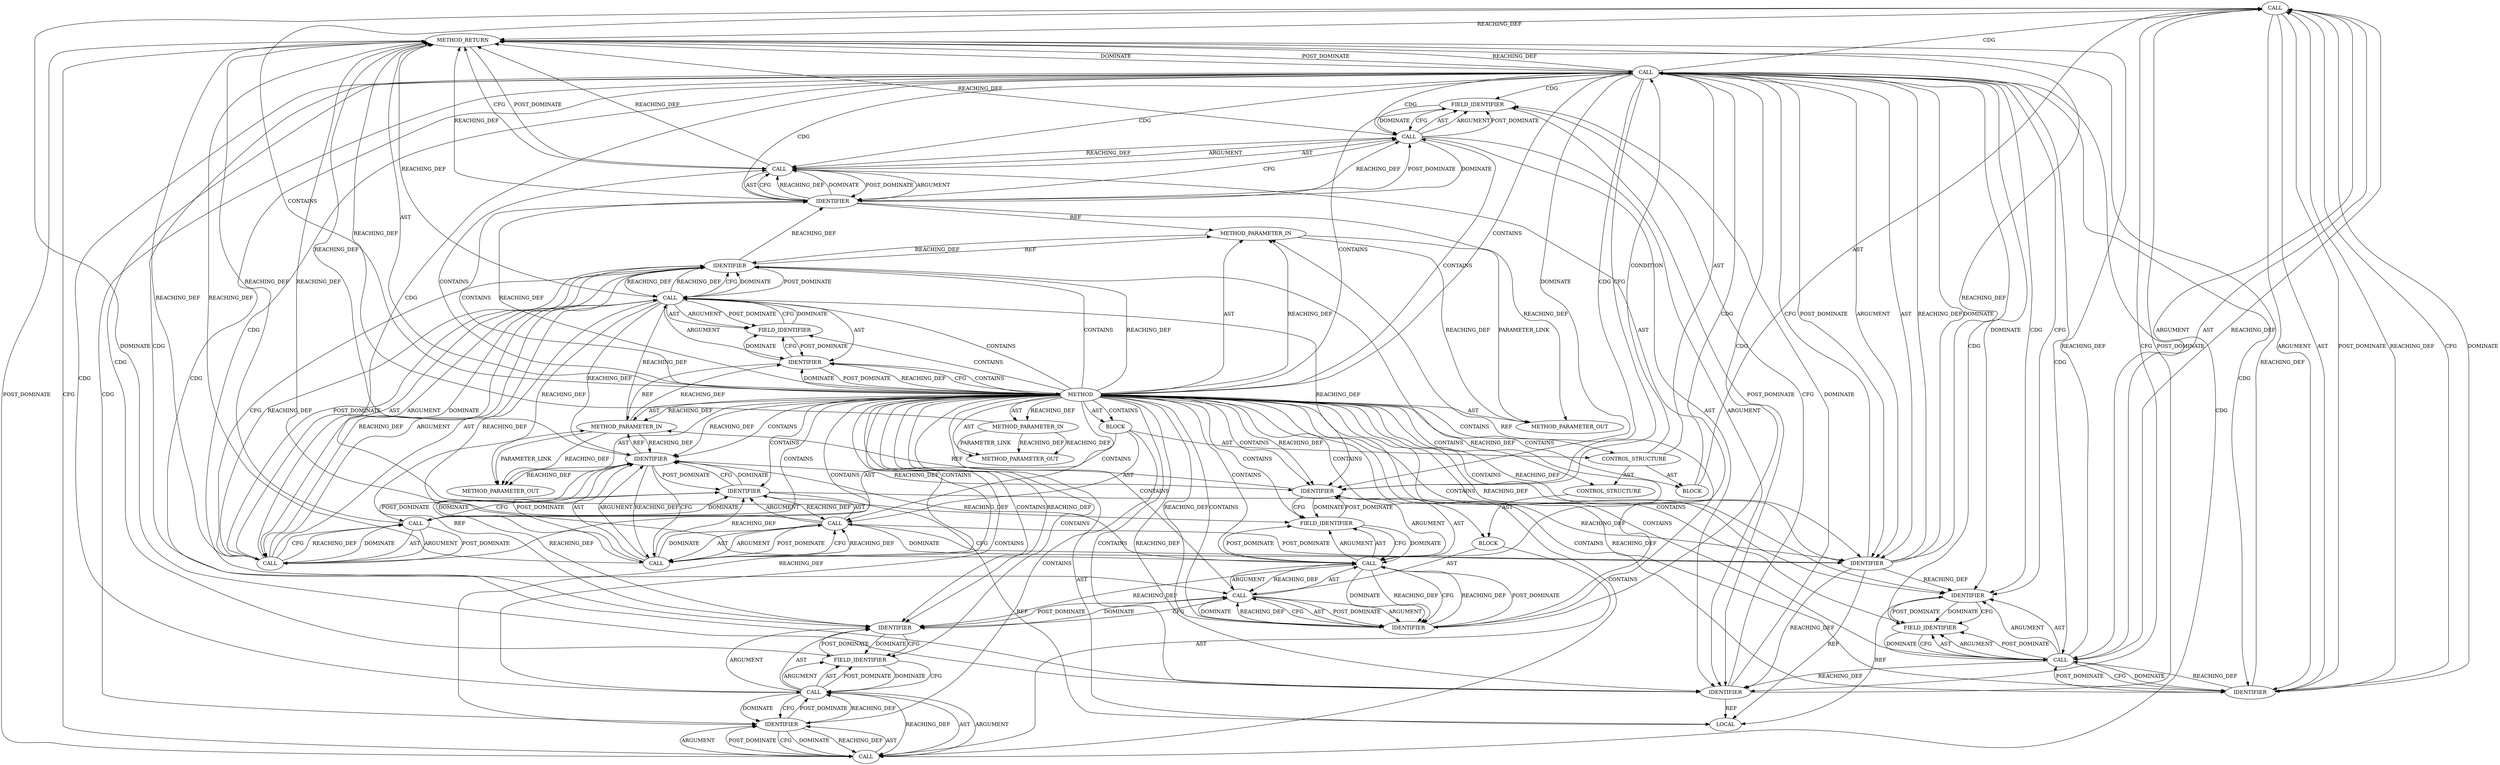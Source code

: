 digraph {
  8050 [label=CALL ORDER=1 ARGUMENT_INDEX=-1 CODE="ctx->sk_write_space = write_space" COLUMN_NUMBER=3 METHOD_FULL_NAME="<operator>.assignment" LINE_NUMBER=980 TYPE_FULL_NAME="<empty>" DISPATCH_TYPE="STATIC_DISPATCH" SIGNATURE="" NAME="<operator>.assignment"]
  8035 [label=LOCAL ORDER=1 CODE="struct tls_context* ctx" COLUMN_NUMBER=21 LINE_NUMBER=974 TYPE_FULL_NAME="tls_context*" NAME="ctx"]
  8034 [label=BLOCK ORDER=4 ARGUMENT_INDEX=-1 CODE="{
	struct tls_context *ctx;

	WARN_ON_ONCE(sk->sk_prot == p);

	ctx = tls_get_ctx(sk);
	if (likely(ctx)) {
		ctx->sk_write_space = write_space;
		ctx->sk_proto = p;
	} else {
		/* Pairs with lockless read in sk_clone_lock(). */
		WRITE_ONCE(sk->sk_prot, p);
		sk->sk_write_space = write_space;
	}
}" COLUMN_NUMBER=1 LINE_NUMBER=973 TYPE_FULL_NAME="void"]
  8046 [label=CONTROL_STRUCTURE CONTROL_STRUCTURE_TYPE="IF" ORDER=4 PARSER_TYPE_NAME="CASTIfStatement" ARGUMENT_INDEX=-1 CODE="if (likely(ctx))" COLUMN_NUMBER=2 LINE_NUMBER=979]
  8062 [label=CALL ORDER=1 ARGUMENT_INDEX=-1 CODE="WRITE_ONCE(sk->sk_prot, p)" COLUMN_NUMBER=3 METHOD_FULL_NAME="WRITE_ONCE" LINE_NUMBER=984 TYPE_FULL_NAME="<empty>" DISPATCH_TYPE="STATIC_DISPATCH" SIGNATURE="" NAME="WRITE_ONCE"]
  8072 [label=METHOD_RETURN ORDER=5 CODE="RET" COLUMN_NUMBER=1 LINE_NUMBER=971 TYPE_FULL_NAME="void" EVALUATION_STRATEGY="BY_VALUE"]
  8051 [label=CALL ORDER=1 ARGUMENT_INDEX=1 CODE="ctx->sk_write_space" COLUMN_NUMBER=3 METHOD_FULL_NAME="<operator>.indirectFieldAccess" LINE_NUMBER=980 TYPE_FULL_NAME="<empty>" DISPATCH_TYPE="STATIC_DISPATCH" SIGNATURE="" NAME="<operator>.indirectFieldAccess"]
  8030 [label=METHOD COLUMN_NUMBER=1 LINE_NUMBER=971 COLUMN_NUMBER_END=1 IS_EXTERNAL=false SIGNATURE="void tls_update (sock*,proto*,void)" NAME="tls_update" AST_PARENT_TYPE="TYPE_DECL" AST_PARENT_FULL_NAME="tls_main.c:<global>" ORDER=121 CODE="static void tls_update(struct sock *sk, struct proto *p,
		       void (*write_space)(struct sock *sk))
{
	struct tls_context *ctx;

	WARN_ON_ONCE(sk->sk_prot == p);

	ctx = tls_get_ctx(sk);
	if (likely(ctx)) {
		ctx->sk_write_space = write_space;
		ctx->sk_proto = p;
	} else {
		/* Pairs with lockless read in sk_clone_lock(). */
		WRITE_ONCE(sk->sk_prot, p);
		sk->sk_write_space = write_space;
	}
}" FULL_NAME="tls_update" LINE_NUMBER_END=987 FILENAME="tls_main.c"]
  8042 [label=CALL ORDER=3 ARGUMENT_INDEX=-1 CODE="ctx = tls_get_ctx(sk)" COLUMN_NUMBER=2 METHOD_FULL_NAME="<operator>.assignment" LINE_NUMBER=978 TYPE_FULL_NAME="<empty>" DISPATCH_TYPE="STATIC_DISPATCH" SIGNATURE="" NAME="<operator>.assignment"]
  8064 [label=IDENTIFIER ORDER=1 ARGUMENT_INDEX=1 CODE="sk" COLUMN_NUMBER=14 LINE_NUMBER=984 TYPE_FULL_NAME="sock*" NAME="sk"]
  21493 [label=METHOD_PARAMETER_OUT ORDER=2 CODE="struct proto *p" IS_VARIADIC=false COLUMN_NUMBER=41 LINE_NUMBER=971 TYPE_FULL_NAME="proto*" EVALUATION_STRATEGY="BY_VALUE" INDEX=2 NAME="p"]
  21494 [label=METHOD_PARAMETER_OUT ORDER=3 CODE="void (*write_space)(struct sock *sk)" IS_VARIADIC=false COLUMN_NUMBER=10 LINE_NUMBER=972 TYPE_FULL_NAME="void" EVALUATION_STRATEGY="BY_VALUE" INDEX=3 NAME=""]
  8048 [label=IDENTIFIER ORDER=1 ARGUMENT_INDEX=1 CODE="ctx" COLUMN_NUMBER=13 LINE_NUMBER=979 TYPE_FULL_NAME="tls_context*" NAME="ctx"]
  8036 [label=CALL ORDER=2 ARGUMENT_INDEX=-1 CODE="WARN_ON_ONCE(sk->sk_prot == p)" COLUMN_NUMBER=2 METHOD_FULL_NAME="WARN_ON_ONCE" LINE_NUMBER=976 TYPE_FULL_NAME="<empty>" DISPATCH_TYPE="STATIC_DISPATCH" SIGNATURE="" NAME="WARN_ON_ONCE"]
  8047 [label=CALL ORDER=1 ARGUMENT_INDEX=-1 CODE="likely(ctx)" COLUMN_NUMBER=6 METHOD_FULL_NAME="likely" LINE_NUMBER=979 TYPE_FULL_NAME="<empty>" DISPATCH_TYPE="STATIC_DISPATCH" SIGNATURE="" NAME="likely"]
  8039 [label=IDENTIFIER ORDER=1 ARGUMENT_INDEX=1 CODE="sk" COLUMN_NUMBER=15 LINE_NUMBER=976 TYPE_FULL_NAME="sock*" NAME="sk"]
  8065 [label=FIELD_IDENTIFIER ORDER=2 ARGUMENT_INDEX=2 CODE="sk_prot" COLUMN_NUMBER=14 LINE_NUMBER=984 CANONICAL_NAME="sk_prot"]
  8070 [label=FIELD_IDENTIFIER ORDER=2 ARGUMENT_INDEX=2 CODE="sk_write_space" COLUMN_NUMBER=3 LINE_NUMBER=985 CANONICAL_NAME="sk_write_space"]
  8059 [label=IDENTIFIER ORDER=2 ARGUMENT_INDEX=2 CODE="p" COLUMN_NUMBER=19 LINE_NUMBER=981 TYPE_FULL_NAME="proto*" NAME="p"]
  8063 [label=CALL ORDER=1 ARGUMENT_INDEX=1 CODE="sk->sk_prot" COLUMN_NUMBER=14 METHOD_FULL_NAME="<operator>.indirectFieldAccess" LINE_NUMBER=984 TYPE_FULL_NAME="<empty>" DISPATCH_TYPE="STATIC_DISPATCH" SIGNATURE="" NAME="<operator>.indirectFieldAccess"]
  8045 [label=IDENTIFIER ORDER=1 ARGUMENT_INDEX=1 CODE="sk" COLUMN_NUMBER=20 LINE_NUMBER=978 TYPE_FULL_NAME="sock*" NAME="sk"]
  8054 [label=IDENTIFIER ORDER=2 ARGUMENT_INDEX=2 CODE="write_space" COLUMN_NUMBER=25 LINE_NUMBER=980 TYPE_FULL_NAME="ANY" NAME="write_space"]
  8032 [label=METHOD_PARAMETER_IN ORDER=2 CODE="struct proto *p" IS_VARIADIC=false COLUMN_NUMBER=41 LINE_NUMBER=971 TYPE_FULL_NAME="proto*" EVALUATION_STRATEGY="BY_VALUE" INDEX=2 NAME="p"]
  8033 [label=METHOD_PARAMETER_IN ORDER=3 CODE="void (*write_space)(struct sock *sk)" IS_VARIADIC=false COLUMN_NUMBER=10 LINE_NUMBER=972 TYPE_FULL_NAME="void" EVALUATION_STRATEGY="BY_VALUE" INDEX=3 NAME=""]
  8060 [label=CONTROL_STRUCTURE CONTROL_STRUCTURE_TYPE="ELSE" ORDER=3 PARSER_TYPE_NAME="CASTCompoundStatement" ARGUMENT_INDEX=-1 CODE="else" COLUMN_NUMBER=9 LINE_NUMBER=982]
  21492 [label=METHOD_PARAMETER_OUT ORDER=1 CODE="struct sock *sk" IS_VARIADIC=false COLUMN_NUMBER=24 LINE_NUMBER=971 TYPE_FULL_NAME="sock*" EVALUATION_STRATEGY="BY_VALUE" INDEX=1 NAME="sk"]
  8061 [label=BLOCK ORDER=1 ARGUMENT_INDEX=-1 CODE="{
		/* Pairs with lockless read in sk_clone_lock(). */
		WRITE_ONCE(sk->sk_prot, p);
		sk->sk_write_space = write_space;
	}" COLUMN_NUMBER=9 LINE_NUMBER=982 TYPE_FULL_NAME="void"]
  8049 [label=BLOCK ORDER=2 ARGUMENT_INDEX=-1 CODE="{
		ctx->sk_write_space = write_space;
		ctx->sk_proto = p;
	}" COLUMN_NUMBER=19 LINE_NUMBER=979 TYPE_FULL_NAME="void"]
  8037 [label=CALL ORDER=1 ARGUMENT_INDEX=1 CODE="sk->sk_prot == p" COLUMN_NUMBER=15 METHOD_FULL_NAME="<operator>.equals" LINE_NUMBER=976 TYPE_FULL_NAME="<empty>" DISPATCH_TYPE="STATIC_DISPATCH" SIGNATURE="" NAME="<operator>.equals"]
  8053 [label=FIELD_IDENTIFIER ORDER=2 ARGUMENT_INDEX=2 CODE="sk_write_space" COLUMN_NUMBER=3 LINE_NUMBER=980 CANONICAL_NAME="sk_write_space"]
  8067 [label=CALL ORDER=2 ARGUMENT_INDEX=-1 CODE="sk->sk_write_space = write_space" COLUMN_NUMBER=3 METHOD_FULL_NAME="<operator>.assignment" LINE_NUMBER=985 TYPE_FULL_NAME="<empty>" DISPATCH_TYPE="STATIC_DISPATCH" SIGNATURE="" NAME="<operator>.assignment"]
  8057 [label=IDENTIFIER ORDER=1 ARGUMENT_INDEX=1 CODE="ctx" COLUMN_NUMBER=3 LINE_NUMBER=981 TYPE_FULL_NAME="tls_context*" NAME="ctx"]
  8040 [label=FIELD_IDENTIFIER ORDER=2 ARGUMENT_INDEX=2 CODE="sk_prot" COLUMN_NUMBER=15 LINE_NUMBER=976 CANONICAL_NAME="sk_prot"]
  8044 [label=CALL ORDER=2 ARGUMENT_INDEX=2 CODE="tls_get_ctx(sk)" COLUMN_NUMBER=8 METHOD_FULL_NAME="tls_get_ctx" LINE_NUMBER=978 TYPE_FULL_NAME="<empty>" DISPATCH_TYPE="STATIC_DISPATCH" SIGNATURE="" NAME="tls_get_ctx"]
  8068 [label=CALL ORDER=1 ARGUMENT_INDEX=1 CODE="sk->sk_write_space" COLUMN_NUMBER=3 METHOD_FULL_NAME="<operator>.indirectFieldAccess" LINE_NUMBER=985 TYPE_FULL_NAME="<empty>" DISPATCH_TYPE="STATIC_DISPATCH" SIGNATURE="" NAME="<operator>.indirectFieldAccess"]
  8052 [label=IDENTIFIER ORDER=1 ARGUMENT_INDEX=1 CODE="ctx" COLUMN_NUMBER=3 LINE_NUMBER=980 TYPE_FULL_NAME="tls_context*" NAME="ctx"]
  8041 [label=IDENTIFIER ORDER=2 ARGUMENT_INDEX=2 CODE="p" COLUMN_NUMBER=30 LINE_NUMBER=976 TYPE_FULL_NAME="proto*" NAME="p"]
  8069 [label=IDENTIFIER ORDER=1 ARGUMENT_INDEX=1 CODE="sk" COLUMN_NUMBER=3 LINE_NUMBER=985 TYPE_FULL_NAME="sock*" NAME="sk"]
  8055 [label=CALL ORDER=2 ARGUMENT_INDEX=-1 CODE="ctx->sk_proto = p" COLUMN_NUMBER=3 METHOD_FULL_NAME="<operator>.assignment" LINE_NUMBER=981 TYPE_FULL_NAME="<empty>" DISPATCH_TYPE="STATIC_DISPATCH" SIGNATURE="" NAME="<operator>.assignment"]
  8071 [label=IDENTIFIER ORDER=2 ARGUMENT_INDEX=2 CODE="write_space" COLUMN_NUMBER=24 LINE_NUMBER=985 TYPE_FULL_NAME="ANY" NAME="write_space"]
  8043 [label=IDENTIFIER ORDER=1 ARGUMENT_INDEX=1 CODE="ctx" COLUMN_NUMBER=2 LINE_NUMBER=978 TYPE_FULL_NAME="tls_context*" NAME="ctx"]
  8056 [label=CALL ORDER=1 ARGUMENT_INDEX=1 CODE="ctx->sk_proto" COLUMN_NUMBER=3 METHOD_FULL_NAME="<operator>.indirectFieldAccess" LINE_NUMBER=981 TYPE_FULL_NAME="<empty>" DISPATCH_TYPE="STATIC_DISPATCH" SIGNATURE="" NAME="<operator>.indirectFieldAccess"]
  8066 [label=IDENTIFIER ORDER=2 ARGUMENT_INDEX=2 CODE="p" COLUMN_NUMBER=27 LINE_NUMBER=984 TYPE_FULL_NAME="proto*" NAME="p"]
  8058 [label=FIELD_IDENTIFIER ORDER=2 ARGUMENT_INDEX=2 CODE="sk_proto" COLUMN_NUMBER=3 LINE_NUMBER=981 CANONICAL_NAME="sk_proto"]
  8031 [label=METHOD_PARAMETER_IN ORDER=1 CODE="struct sock *sk" IS_VARIADIC=false COLUMN_NUMBER=24 LINE_NUMBER=971 TYPE_FULL_NAME="sock*" EVALUATION_STRATEGY="BY_VALUE" INDEX=1 NAME="sk"]
  8038 [label=CALL ORDER=1 ARGUMENT_INDEX=1 CODE="sk->sk_prot" COLUMN_NUMBER=15 METHOD_FULL_NAME="<operator>.indirectFieldAccess" LINE_NUMBER=976 TYPE_FULL_NAME="<empty>" DISPATCH_TYPE="STATIC_DISPATCH" SIGNATURE="" NAME="<operator>.indirectFieldAccess"]
  8067 -> 8071 [label=AST ]
  8047 -> 8058 [label=CDG ]
  8047 -> 8052 [label=DOMINATE ]
  8062 -> 8069 [label=DOMINATE ]
  8030 -> 8064 [label=REACHING_DEF VARIABLE=""]
  8047 -> 8056 [label=CDG ]
  8066 -> 8062 [label=DOMINATE ]
  8047 -> 8064 [label=CFG ]
  8044 -> 8042 [label=CFG ]
  8056 -> 8058 [label=AST ]
  8059 -> 21493 [label=REACHING_DEF VARIABLE="p"]
  8050 -> 8051 [label=ARGUMENT ]
  8031 -> 8039 [label=REACHING_DEF VARIABLE="sk"]
  8066 -> 8063 [label=REACHING_DEF VARIABLE="p"]
  8036 -> 8037 [label=AST ]
  8030 -> 8056 [label=CONTAINS ]
  8036 -> 8037 [label=ARGUMENT ]
  8071 -> 8067 [label=REACHING_DEF VARIABLE="write_space"]
  8048 -> 8052 [label=REACHING_DEF VARIABLE="ctx"]
  8030 -> 8052 [label=CONTAINS ]
  8065 -> 8063 [label=CFG ]
  8062 -> 8063 [label=AST ]
  8041 -> 8037 [label=DOMINATE ]
  8031 -> 8045 [label=REACHING_DEF VARIABLE="sk"]
  8072 -> 8067 [label=POST_DOMINATE ]
  8053 -> 8051 [label=CFG ]
  8038 -> 21492 [label=REACHING_DEF VARIABLE="sk->sk_prot"]
  8041 -> 8038 [label=POST_DOMINATE ]
  8030 -> 8068 [label=CONTAINS ]
  8030 -> 8059 [label=CONTAINS ]
  8047 -> 8064 [label=DOMINATE ]
  8030 -> 8054 [label=REACHING_DEF VARIABLE=""]
  8041 -> 8032 [label=REF ]
  8066 -> 8062 [label=REACHING_DEF VARIABLE="p"]
  8056 -> 8058 [label=ARGUMENT ]
  8068 -> 8069 [label=ARGUMENT ]
  8047 -> 8067 [label=CDG ]
  8038 -> 8072 [label=REACHING_DEF VARIABLE="sk->sk_prot"]
  8043 -> 8045 [label=CFG ]
  8039 -> 8040 [label=DOMINATE ]
  8064 -> 8031 [label=REF ]
  8069 -> 8062 [label=POST_DOMINATE ]
  8046 -> 8047 [label=AST ]
  8045 -> 8044 [label=REACHING_DEF VARIABLE="sk"]
  8031 -> 8038 [label=REACHING_DEF VARIABLE="sk"]
  8044 -> 8045 [label=POST_DOMINATE ]
  8051 -> 8053 [label=AST ]
  8067 -> 8071 [label=ARGUMENT ]
  8056 -> 8055 [label=REACHING_DEF VARIABLE="ctx->sk_proto"]
  8030 -> 8057 [label=CONTAINS ]
  8071 -> 8068 [label=POST_DOMINATE ]
  8041 -> 8059 [label=REACHING_DEF VARIABLE="p"]
  8032 -> 21493 [label=REACHING_DEF VARIABLE="p"]
  8030 -> 8041 [label=CONTAINS ]
  8047 -> 8069 [label=CDG ]
  8055 -> 8056 [label=ARGUMENT ]
  8068 -> 8069 [label=AST ]
  8040 -> 8038 [label=CFG ]
  8063 -> 8064 [label=ARGUMENT ]
  8062 -> 8066 [label=AST ]
  8072 -> 8055 [label=POST_DOMINATE ]
  8030 -> 8059 [label=REACHING_DEF VARIABLE=""]
  8059 -> 8056 [label=REACHING_DEF VARIABLE="p"]
  8030 -> 8062 [label=CONTAINS ]
  8030 -> 8031 [label=AST ]
  8045 -> 8044 [label=CFG ]
  8042 -> 8043 [label=AST ]
  8048 -> 8047 [label=REACHING_DEF VARIABLE="ctx"]
  8038 -> 8039 [label=ARGUMENT ]
  8047 -> 8053 [label=CDG ]
  8050 -> 8057 [label=DOMINATE ]
  8065 -> 8063 [label=DOMINATE ]
  8032 -> 8041 [label=REACHING_DEF VARIABLE="p"]
  8030 -> 8057 [label=REACHING_DEF VARIABLE=""]
  8030 -> 8052 [label=REACHING_DEF VARIABLE=""]
  8037 -> 8041 [label=POST_DOMINATE ]
  8054 -> 8050 [label=REACHING_DEF VARIABLE="write_space"]
  8069 -> 8070 [label=DOMINATE ]
  8064 -> 8065 [label=CFG ]
  8038 -> 8041 [label=REACHING_DEF VARIABLE="sk->sk_prot"]
  8038 -> 8064 [label=REACHING_DEF VARIABLE="sk->sk_prot"]
  8068 -> 8070 [label=ARGUMENT ]
  8038 -> 8040 [label=AST ]
  8032 -> 21493 [label=PARAMETER_LINK ]
  8030 -> 8041 [label=REACHING_DEF VARIABLE=""]
  8047 -> 8052 [label=CDG ]
  8047 -> 8066 [label=CDG ]
  8063 -> 8065 [label=POST_DOMINATE ]
  8030 -> 8071 [label=CONTAINS ]
  8030 -> 8034 [label=CONTAINS ]
  8030 -> 8039 [label=REACHING_DEF VARIABLE=""]
  8061 -> 8067 [label=AST ]
  8047 -> 8063 [label=CDG ]
  8045 -> 8069 [label=REACHING_DEF VARIABLE="sk"]
  8048 -> 8072 [label=REACHING_DEF VARIABLE="ctx"]
  8030 -> 8066 [label=REACHING_DEF VARIABLE=""]
  8030 -> 8069 [label=CONTAINS ]
  8055 -> 8072 [label=CFG ]
  8030 -> 8051 [label=CONTAINS ]
  8044 -> 8043 [label=REACHING_DEF VARIABLE="tls_get_ctx(sk)"]
  8063 -> 8066 [label=DOMINATE ]
  8071 -> 8067 [label=CFG ]
  8044 -> 8072 [label=REACHING_DEF VARIABLE="tls_get_ctx(sk)"]
  8037 -> 8036 [label=CFG ]
  8046 -> 8060 [label=AST ]
  8030 -> 8043 [label=CONTAINS ]
  8030 -> 8031 [label=REACHING_DEF VARIABLE=""]
  8050 -> 8054 [label=ARGUMENT ]
  8066 -> 8063 [label=POST_DOMINATE ]
  8047 -> 8070 [label=CDG ]
  8051 -> 8053 [label=ARGUMENT ]
  8030 -> 8040 [label=CONTAINS ]
  8036 -> 8043 [label=CFG ]
  8068 -> 8070 [label=AST ]
  8040 -> 8038 [label=DOMINATE ]
  8039 -> 8040 [label=CFG ]
  8047 -> 8050 [label=CDG ]
  8037 -> 8041 [label=AST ]
  8064 -> 8065 [label=DOMINATE ]
  8030 -> 8069 [label=REACHING_DEF VARIABLE=""]
  8038 -> 8037 [label=REACHING_DEF VARIABLE="sk->sk_prot"]
  8038 -> 8045 [label=REACHING_DEF VARIABLE="sk->sk_prot"]
  8037 -> 8041 [label=ARGUMENT ]
  8038 -> 8040 [label=ARGUMENT ]
  8030 -> 8039 [label=CFG ]
  8047 -> 8059 [label=CDG ]
  8034 -> 8036 [label=AST ]
  8036 -> 8072 [label=REACHING_DEF VARIABLE="WARN_ON_ONCE(sk->sk_prot == p)"]
  8047 -> 8062 [label=CDG ]
  8056 -> 8059 [label=CFG ]
  8042 -> 8048 [label=DOMINATE ]
  8050 -> 8051 [label=AST ]
  8070 -> 8069 [label=POST_DOMINATE ]
  8030 -> 8060 [label=CONTAINS ]
  8037 -> 8036 [label=REACHING_DEF VARIABLE="sk->sk_prot == p"]
  8034 -> 8035 [label=AST ]
  8057 -> 8050 [label=POST_DOMINATE ]
  8055 -> 8059 [label=POST_DOMINATE ]
  8044 -> 8045 [label=AST ]
  8051 -> 8054 [label=CFG ]
  8044 -> 8042 [label=REACHING_DEF VARIABLE="tls_get_ctx(sk)"]
  8038 -> 8039 [label=AST ]
  8070 -> 8068 [label=DOMINATE ]
  8056 -> 8059 [label=DOMINATE ]
  8043 -> 8048 [label=REACHING_DEF VARIABLE="ctx"]
  8038 -> 8063 [label=REACHING_DEF VARIABLE="sk->sk_prot"]
  8047 -> 8057 [label=CDG ]
  8039 -> 8031 [label=REF ]
  8061 -> 8062 [label=AST ]
  8045 -> 21492 [label=REACHING_DEF VARIABLE="sk"]
  8054 -> 8072 [label=REACHING_DEF VARIABLE="write_space"]
  8057 -> 8058 [label=CFG ]
  8042 -> 8048 [label=CFG ]
  8049 -> 8050 [label=AST ]
  8048 -> 8035 [label=REF ]
  8051 -> 8053 [label=POST_DOMINATE ]
  8056 -> 8058 [label=POST_DOMINATE ]
  8069 -> 8031 [label=REF ]
  8047 -> 8052 [label=CFG ]
  8046 -> 8049 [label=AST ]
  8030 -> 8070 [label=CONTAINS ]
  8045 -> 8044 [label=DOMINATE ]
  8030 -> 8054 [label=CONTAINS ]
  8030 -> 8048 [label=CONTAINS ]
  8047 -> 8064 [label=CDG ]
  8051 -> 8050 [label=REACHING_DEF VARIABLE="ctx->sk_write_space"]
  8042 -> 8043 [label=ARGUMENT ]
  8041 -> 8066 [label=REACHING_DEF VARIABLE="p"]
  8030 -> 8037 [label=CONTAINS ]
  8063 -> 8066 [label=REACHING_DEF VARIABLE="sk->sk_prot"]
  8059 -> 8056 [label=POST_DOMINATE ]
  8062 -> 8066 [label=POST_DOMINATE ]
  8030 -> 8039 [label=CONTAINS ]
  8030 -> 8046 [label=CONTAINS ]
  8045 -> 8063 [label=REACHING_DEF VARIABLE="sk"]
  8050 -> 8054 [label=AST ]
  8070 -> 8068 [label=CFG ]
  8051 -> 8052 [label=ARGUMENT ]
  8037 -> 8038 [label=ARGUMENT ]
  8037 -> 8072 [label=REACHING_DEF VARIABLE="sk->sk_prot == p"]
  8033 -> 21494 [label=PARAMETER_LINK ]
  8030 -> 8064 [label=CONTAINS ]
  8057 -> 8058 [label=DOMINATE ]
  8030 -> 8066 [label=CONTAINS ]
  8054 -> 8051 [label=REACHING_DEF VARIABLE="write_space"]
  8044 -> 8045 [label=ARGUMENT ]
  8054 -> 8050 [label=CFG ]
  8030 -> 21492 [label=AST ]
  8030 -> 8033 [label=AST ]
  8045 -> 8072 [label=REACHING_DEF VARIABLE="sk"]
  8063 -> 8065 [label=ARGUMENT ]
  8043 -> 8042 [label=REACHING_DEF VARIABLE="ctx"]
  8051 -> 8054 [label=DOMINATE ]
  8041 -> 8038 [label=REACHING_DEF VARIABLE="p"]
  8050 -> 8054 [label=POST_DOMINATE ]
  8055 -> 8072 [label=REACHING_DEF VARIABLE="ctx->sk_proto = p"]
  8030 -> 8049 [label=CONTAINS ]
  8067 -> 8068 [label=AST ]
  8048 -> 8047 [label=DOMINATE ]
  8052 -> 8035 [label=REF ]
  8052 -> 8053 [label=CFG ]
  8034 -> 8046 [label=AST ]
  8047 -> 8048 [label=POST_DOMINATE ]
  8034 -> 8042 [label=AST ]
  8030 -> 8045 [label=REACHING_DEF VARIABLE=""]
  8030 -> 8072 [label=AST ]
  8036 -> 8037 [label=POST_DOMINATE ]
  8030 -> 8061 [label=CONTAINS ]
  8047 -> 8072 [label=REACHING_DEF VARIABLE="likely(ctx)"]
  8030 -> 8065 [label=CONTAINS ]
  8030 -> 8050 [label=CONTAINS ]
  8063 -> 8069 [label=REACHING_DEF VARIABLE="sk->sk_prot"]
  8030 -> 8042 [label=CONTAINS ]
  8067 -> 8071 [label=POST_DOMINATE ]
  8044 -> 8042 [label=DOMINATE ]
  8067 -> 8068 [label=ARGUMENT ]
  8056 -> 8072 [label=REACHING_DEF VARIABLE="ctx->sk_proto"]
  8065 -> 8064 [label=POST_DOMINATE ]
  8047 -> 8051 [label=CDG ]
  8030 -> 8032 [label=AST ]
  8055 -> 8056 [label=AST ]
  8063 -> 8066 [label=CFG ]
  8056 -> 8057 [label=AST ]
  8068 -> 8070 [label=POST_DOMINATE ]
  8046 -> 8047 [label=CONDITION ]
  8043 -> 8035 [label=REF ]
  8041 -> 8037 [label=REACHING_DEF VARIABLE="p"]
  8063 -> 8062 [label=REACHING_DEF VARIABLE="sk->sk_prot"]
  8038 -> 8041 [label=CFG ]
  8051 -> 8052 [label=AST ]
  8062 -> 8063 [label=ARGUMENT ]
  8045 -> 8064 [label=REACHING_DEF VARIABLE="sk"]
  8030 -> 8036 [label=CONTAINS ]
  8048 -> 8057 [label=REACHING_DEF VARIABLE="ctx"]
  8052 -> 8053 [label=DOMINATE ]
  8059 -> 8055 [label=CFG ]
  8030 -> 8044 [label=CONTAINS ]
  8030 -> 8033 [label=REACHING_DEF VARIABLE=""]
  8031 -> 21492 [label=PARAMETER_LINK ]
  8030 -> 8071 [label=REACHING_DEF VARIABLE=""]
  8058 -> 8056 [label=CFG ]
  8042 -> 8044 [label=AST ]
  8059 -> 8072 [label=REACHING_DEF VARIABLE="p"]
  8043 -> 8036 [label=POST_DOMINATE ]
  8047 -> 8054 [label=CDG ]
  8055 -> 8059 [label=AST ]
  8062 -> 8066 [label=ARGUMENT ]
  8063 -> 8065 [label=AST ]
  8030 -> 8034 [label=AST ]
  8031 -> 21492 [label=REACHING_DEF VARIABLE="sk"]
  8050 -> 8057 [label=CFG ]
  8039 -> 8030 [label=POST_DOMINATE ]
  8055 -> 8059 [label=ARGUMENT ]
  8072 -> 8047 [label=POST_DOMINATE ]
  8047 -> 8055 [label=CDG ]
  8066 -> 8062 [label=CFG ]
  8038 -> 8041 [label=DOMINATE ]
  8045 -> 8031 [label=REF ]
  8053 -> 8052 [label=POST_DOMINATE ]
  8051 -> 8072 [label=REACHING_DEF VARIABLE="ctx->sk_write_space"]
  8048 -> 8047 [label=CFG ]
  8030 -> 8038 [label=CONTAINS ]
  8030 -> 8045 [label=CONTAINS ]
  8054 -> 8050 [label=DOMINATE ]
  8069 -> 8070 [label=CFG ]
  8056 -> 8057 [label=ARGUMENT ]
  8058 -> 8056 [label=DOMINATE ]
  8047 -> 8048 [label=ARGUMENT ]
  8030 -> 21493 [label=AST ]
  8066 -> 8032 [label=REF ]
  8030 -> 21494 [label=AST ]
  8047 -> 8072 [label=DOMINATE ]
  8067 -> 8072 [label=CFG ]
  8041 -> 8037 [label=CFG ]
  8040 -> 8039 [label=POST_DOMINATE ]
  8059 -> 8055 [label=REACHING_DEF VARIABLE="p"]
  8068 -> 8071 [label=DOMINATE ]
  8030 -> 8067 [label=CONTAINS ]
  8030 -> 8039 [label=DOMINATE ]
  8047 -> 8068 [label=CDG ]
  8037 -> 8036 [label=DOMINATE ]
  8051 -> 8057 [label=REACHING_DEF VARIABLE="ctx->sk_write_space"]
  8030 -> 8053 [label=CONTAINS ]
  8059 -> 8032 [label=REF ]
  8037 -> 8038 [label=AST ]
  8030 -> 8048 [label=REACHING_DEF VARIABLE=""]
  8030 -> 8058 [label=CONTAINS ]
  8071 -> 8067 [label=DOMINATE ]
  8054 -> 8051 [label=POST_DOMINATE ]
  8068 -> 8071 [label=CFG ]
  8063 -> 8064 [label=AST ]
  8062 -> 8069 [label=CFG ]
  8053 -> 8051 [label=DOMINATE ]
  8042 -> 8044 [label=ARGUMENT ]
  8030 -> 8047 [label=CONTAINS ]
  8033 -> 8072 [label=REACHING_DEF VARIABLE=""]
  8048 -> 8042 [label=POST_DOMINATE ]
  8030 -> 8055 [label=CONTAINS ]
  8068 -> 8067 [label=REACHING_DEF VARIABLE="sk->sk_write_space"]
  8060 -> 8061 [label=AST ]
  8047 -> 8048 [label=AST ]
  8043 -> 8045 [label=DOMINATE ]
  8030 -> 8032 [label=REACHING_DEF VARIABLE=""]
  8050 -> 8072 [label=REACHING_DEF VARIABLE="ctx->sk_write_space = write_space"]
  8038 -> 8040 [label=POST_DOMINATE ]
  8036 -> 8043 [label=DOMINATE ]
  8030 -> 8063 [label=CONTAINS ]
  8059 -> 8055 [label=DOMINATE ]
  8047 -> 8065 [label=CDG ]
  8058 -> 8057 [label=POST_DOMINATE ]
  8047 -> 8071 [label=CDG ]
  8042 -> 8072 [label=REACHING_DEF VARIABLE="ctx = tls_get_ctx(sk)"]
  8057 -> 8035 [label=REF ]
  8045 -> 8043 [label=POST_DOMINATE ]
  8042 -> 8044 [label=POST_DOMINATE ]
  8071 -> 8068 [label=REACHING_DEF VARIABLE="write_space"]
  8049 -> 8055 [label=AST ]
  8033 -> 21494 [label=REACHING_DEF VARIABLE=""]
  8033 -> 21494 [label=REACHING_DEF VARIABLE=""]
}
